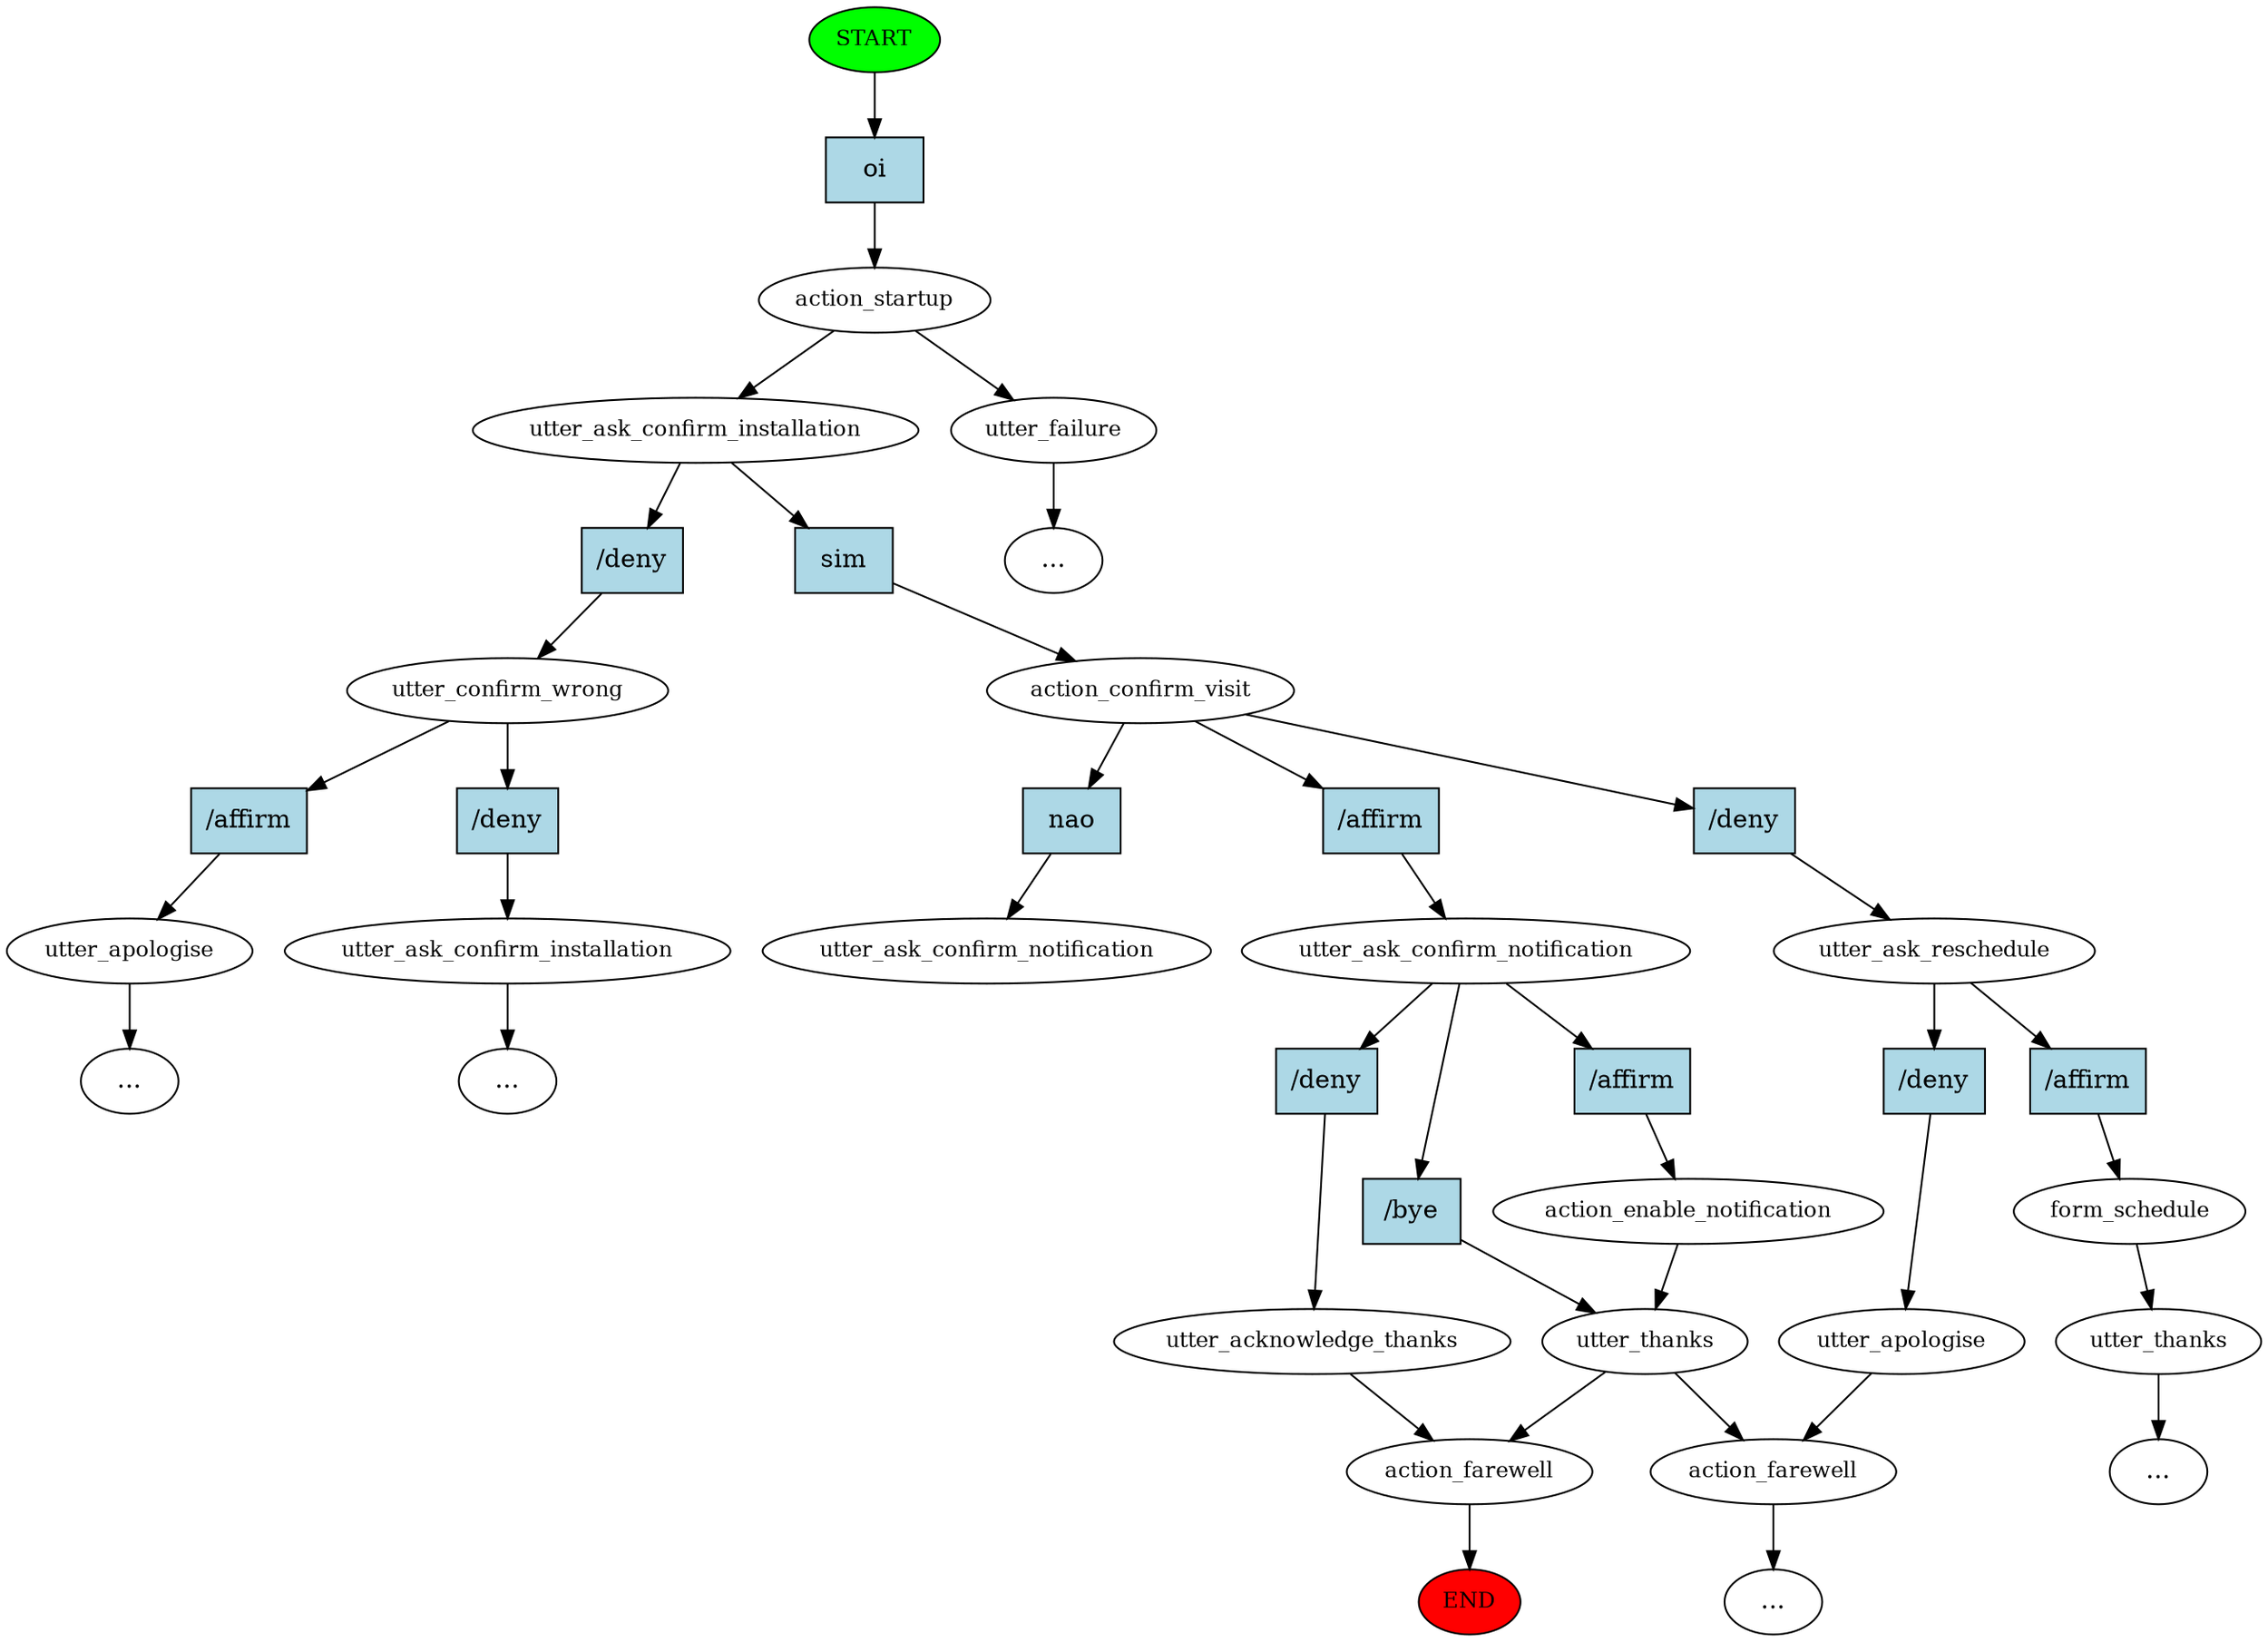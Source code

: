 digraph  {
0 [class="start active", fillcolor=green, fontsize=12, label=START, style=filled];
"-1" [class=end, fillcolor=red, fontsize=12, label=END, style=filled];
1 [class=active, fontsize=12, label=action_startup];
2 [class=active, fontsize=12, label=utter_ask_confirm_installation];
3 [class=active, fontsize=12, label=action_confirm_visit];
4 [class="", fontsize=12, label=utter_ask_confirm_notification];
5 [class="", fontsize=12, label=action_enable_notification];
6 [class="", fontsize=12, label=utter_thanks];
7 [class="", fontsize=12, label=action_farewell];
11 [class="", fontsize=12, label=utter_ask_reschedule];
12 [class="", fontsize=12, label=form_schedule];
13 [class="", fontsize=12, label=utter_thanks];
42 [class="", fontsize=12, label=utter_apologise];
"-9" [class=ellipsis, label="..."];
48 [class="", fontsize=12, label=utter_acknowledge_thanks];
49 [class="", fontsize=12, label=action_farewell];
"-11" [class=ellipsis, label="..."];
70 [class="", fontsize=12, label=utter_confirm_wrong];
71 [class="", fontsize=12, label=utter_apologise];
"-12" [class=ellipsis, label="..."];
73 [class="", fontsize=12, label=utter_failure];
"-13" [class=ellipsis, label="..."];
77 [class="", fontsize=12, label=utter_ask_confirm_installation];
"-18" [class=ellipsis, label="..."];
97 [class="dashed active", fontsize=12, label=utter_ask_confirm_notification];
98 [class="intent active", fillcolor=lightblue, label=oi, shape=rect, style=filled];
99 [class="intent active", fillcolor=lightblue, label=sim, shape=rect, style=filled];
100 [class=intent, fillcolor=lightblue, label="\/deny", shape=rect, style=filled];
101 [class=intent, fillcolor=lightblue, label="\/affirm", shape=rect, style=filled];
102 [class=intent, fillcolor=lightblue, label="\/deny", shape=rect, style=filled];
103 [class="intent active", fillcolor=lightblue, label=nao, shape=rect, style=filled];
104 [class=intent, fillcolor=lightblue, label="\/affirm", shape=rect, style=filled];
105 [class=intent, fillcolor=lightblue, label="\/deny", shape=rect, style=filled];
106 [class=intent, fillcolor=lightblue, label="\/bye", shape=rect, style=filled];
107 [class=intent, fillcolor=lightblue, label="\/affirm", shape=rect, style=filled];
108 [class=intent, fillcolor=lightblue, label="\/deny", shape=rect, style=filled];
109 [class=intent, fillcolor=lightblue, label="\/affirm", shape=rect, style=filled];
110 [class=intent, fillcolor=lightblue, label="\/deny", shape=rect, style=filled];
0 -> 98  [class=active, key=0];
1 -> 2  [class=active, key=NONE, label=""];
1 -> 73  [class="", key=NONE, label=""];
2 -> 99  [class=active, key=0];
2 -> 100  [class="", key=0];
3 -> 101  [class="", key=0];
3 -> 102  [class="", key=0];
3 -> 103  [class=active, key=0];
4 -> 104  [class="", key=0];
4 -> 105  [class="", key=0];
4 -> 106  [class="", key=0];
5 -> 6  [class="", key=NONE, label=""];
6 -> 7  [class="", key=NONE, label=""];
6 -> 49  [class="", key=NONE, label=""];
7 -> "-9"  [class="", key=NONE, label=""];
11 -> 107  [class="", key=0];
11 -> 108  [class="", key=0];
12 -> 13  [class="", key=NONE, label=""];
13 -> "-11"  [class="", key=NONE, label=""];
42 -> 7  [class="", key=NONE, label=""];
48 -> 49  [class="", key=NONE, label=""];
49 -> "-1"  [class="", key=NONE, label=""];
70 -> 109  [class="", key=0];
70 -> 110  [class="", key=0];
71 -> "-12"  [class="", key=NONE, label=""];
73 -> "-13"  [class="", key=NONE, label=""];
77 -> "-18"  [class="", key=NONE, label=""];
98 -> 1  [class=active, key=0];
99 -> 3  [class=active, key=0];
100 -> 70  [class="", key=0];
101 -> 4  [class="", key=0];
102 -> 11  [class="", key=0];
103 -> 97  [class=active, key=0];
104 -> 5  [class="", key=0];
105 -> 48  [class="", key=0];
106 -> 6  [class="", key=0];
107 -> 12  [class="", key=0];
108 -> 42  [class="", key=0];
109 -> 71  [class="", key=0];
110 -> 77  [class="", key=0];
}
